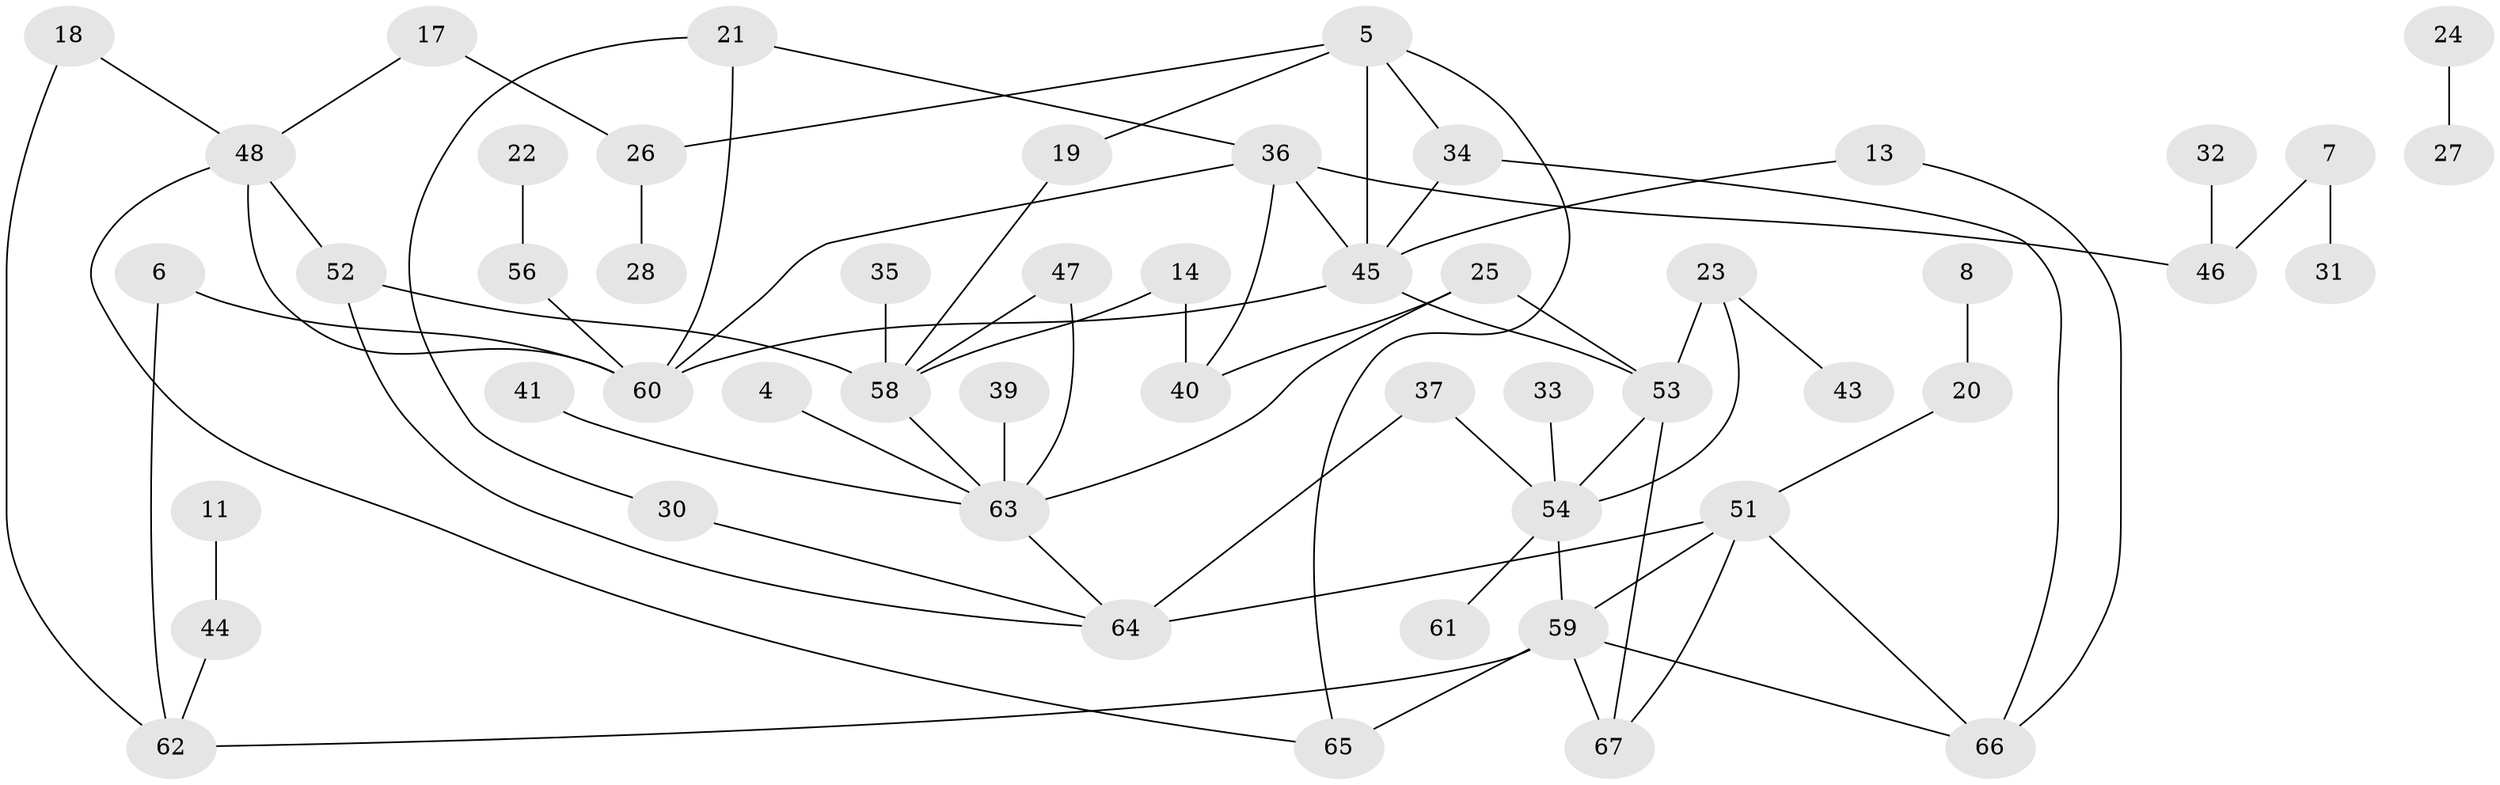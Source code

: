 // original degree distribution, {3: 0.23703703703703705, 0: 0.11851851851851852, 2: 0.2814814814814815, 1: 0.2222222222222222, 5: 0.044444444444444446, 4: 0.08148148148148149, 6: 0.014814814814814815}
// Generated by graph-tools (version 1.1) at 2025/25/03/09/25 03:25:16]
// undirected, 52 vertices, 73 edges
graph export_dot {
graph [start="1"]
  node [color=gray90,style=filled];
  4;
  5;
  6;
  7;
  8;
  11;
  13;
  14;
  17;
  18;
  19;
  20;
  21;
  22;
  23;
  24;
  25;
  26;
  27;
  28;
  30;
  31;
  32;
  33;
  34;
  35;
  36;
  37;
  39;
  40;
  41;
  43;
  44;
  45;
  46;
  47;
  48;
  51;
  52;
  53;
  54;
  56;
  58;
  59;
  60;
  61;
  62;
  63;
  64;
  65;
  66;
  67;
  4 -- 63 [weight=1.0];
  5 -- 19 [weight=1.0];
  5 -- 26 [weight=1.0];
  5 -- 34 [weight=1.0];
  5 -- 45 [weight=1.0];
  5 -- 65 [weight=1.0];
  6 -- 60 [weight=1.0];
  6 -- 62 [weight=1.0];
  7 -- 31 [weight=1.0];
  7 -- 46 [weight=1.0];
  8 -- 20 [weight=1.0];
  11 -- 44 [weight=1.0];
  13 -- 45 [weight=1.0];
  13 -- 66 [weight=1.0];
  14 -- 40 [weight=1.0];
  14 -- 58 [weight=1.0];
  17 -- 26 [weight=1.0];
  17 -- 48 [weight=1.0];
  18 -- 48 [weight=1.0];
  18 -- 62 [weight=1.0];
  19 -- 58 [weight=1.0];
  20 -- 51 [weight=1.0];
  21 -- 30 [weight=1.0];
  21 -- 36 [weight=1.0];
  21 -- 60 [weight=1.0];
  22 -- 56 [weight=1.0];
  23 -- 43 [weight=1.0];
  23 -- 53 [weight=2.0];
  23 -- 54 [weight=1.0];
  24 -- 27 [weight=1.0];
  25 -- 40 [weight=1.0];
  25 -- 53 [weight=1.0];
  25 -- 63 [weight=1.0];
  26 -- 28 [weight=1.0];
  30 -- 64 [weight=1.0];
  32 -- 46 [weight=1.0];
  33 -- 54 [weight=1.0];
  34 -- 45 [weight=1.0];
  34 -- 66 [weight=1.0];
  35 -- 58 [weight=1.0];
  36 -- 40 [weight=1.0];
  36 -- 45 [weight=1.0];
  36 -- 46 [weight=1.0];
  36 -- 60 [weight=1.0];
  37 -- 54 [weight=1.0];
  37 -- 64 [weight=1.0];
  39 -- 63 [weight=1.0];
  41 -- 63 [weight=1.0];
  44 -- 62 [weight=1.0];
  45 -- 53 [weight=1.0];
  45 -- 60 [weight=1.0];
  47 -- 58 [weight=1.0];
  47 -- 63 [weight=1.0];
  48 -- 52 [weight=1.0];
  48 -- 60 [weight=1.0];
  48 -- 65 [weight=1.0];
  51 -- 59 [weight=1.0];
  51 -- 64 [weight=2.0];
  51 -- 66 [weight=1.0];
  51 -- 67 [weight=1.0];
  52 -- 58 [weight=1.0];
  52 -- 64 [weight=1.0];
  53 -- 54 [weight=1.0];
  53 -- 67 [weight=1.0];
  54 -- 59 [weight=1.0];
  54 -- 61 [weight=1.0];
  56 -- 60 [weight=1.0];
  58 -- 63 [weight=1.0];
  59 -- 62 [weight=1.0];
  59 -- 65 [weight=1.0];
  59 -- 66 [weight=1.0];
  59 -- 67 [weight=2.0];
  63 -- 64 [weight=1.0];
}
